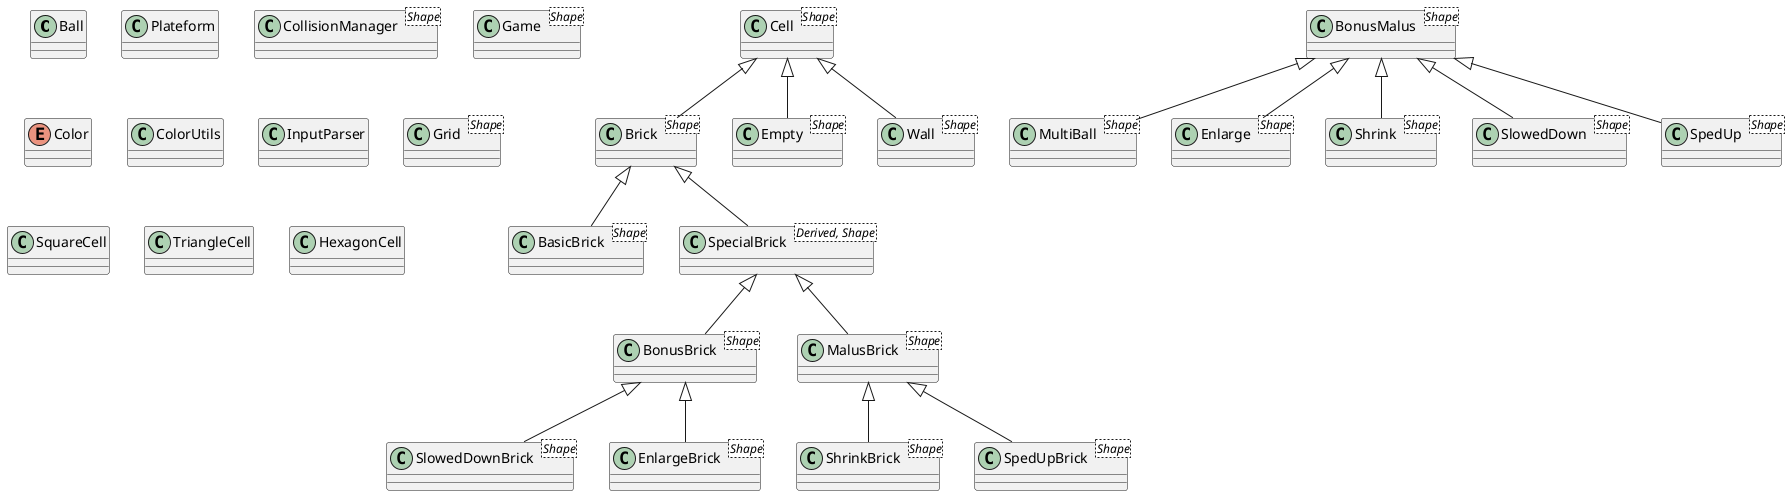 @startuml

class Ball 

class Plateform

class CollisionManager<Shape>

class Game<Shape>

enum Color

class ColorUtils

class InputParser

class Grid<Shape>

class Cell<Shape>

class Brick<Shape>
class Empty<Shape>
class Wall <Shape>
Cell <|-- Brick
Cell <|-- Empty
Cell <|-- Wall 

class BasicBrick<Shape>
class SpecialBrick<Derived, Shape>
Brick <|-- BasicBrick
Brick <|-- SpecialBrick

class BonusBrick<Shape>
class MalusBrick<Shape>
SpecialBrick <|-- BonusBrick
SpecialBrick <|-- MalusBrick

class SlowedDownBrick<Shape>
class EnlargeBrick<Shape>
BonusBrick <|-- EnlargeBrick 
BonusBrick <|-- SlowedDownBrick

class ShrinkBrick<Shape>
class SpedUpBrick<Shape>
MalusBrick <|-- SpedUpBrick 
MalusBrick <|-- ShrinkBrick 

class BonusMalus<Shape>
class MultiBall<Shape>
class Enlarge<Shape>
class Shrink<Shape>
class SlowedDown<Shape>
class SpedUp<Shape>

BonusMalus <|-- MultiBall 
BonusMalus <|-- Enlarge 
BonusMalus <|-- Shrink 
BonusMalus <|-- SlowedDown 
BonusMalus <|-- SpedUp 
 

class SquareCell
class TriangleCell
class HexagonCell

@enduml